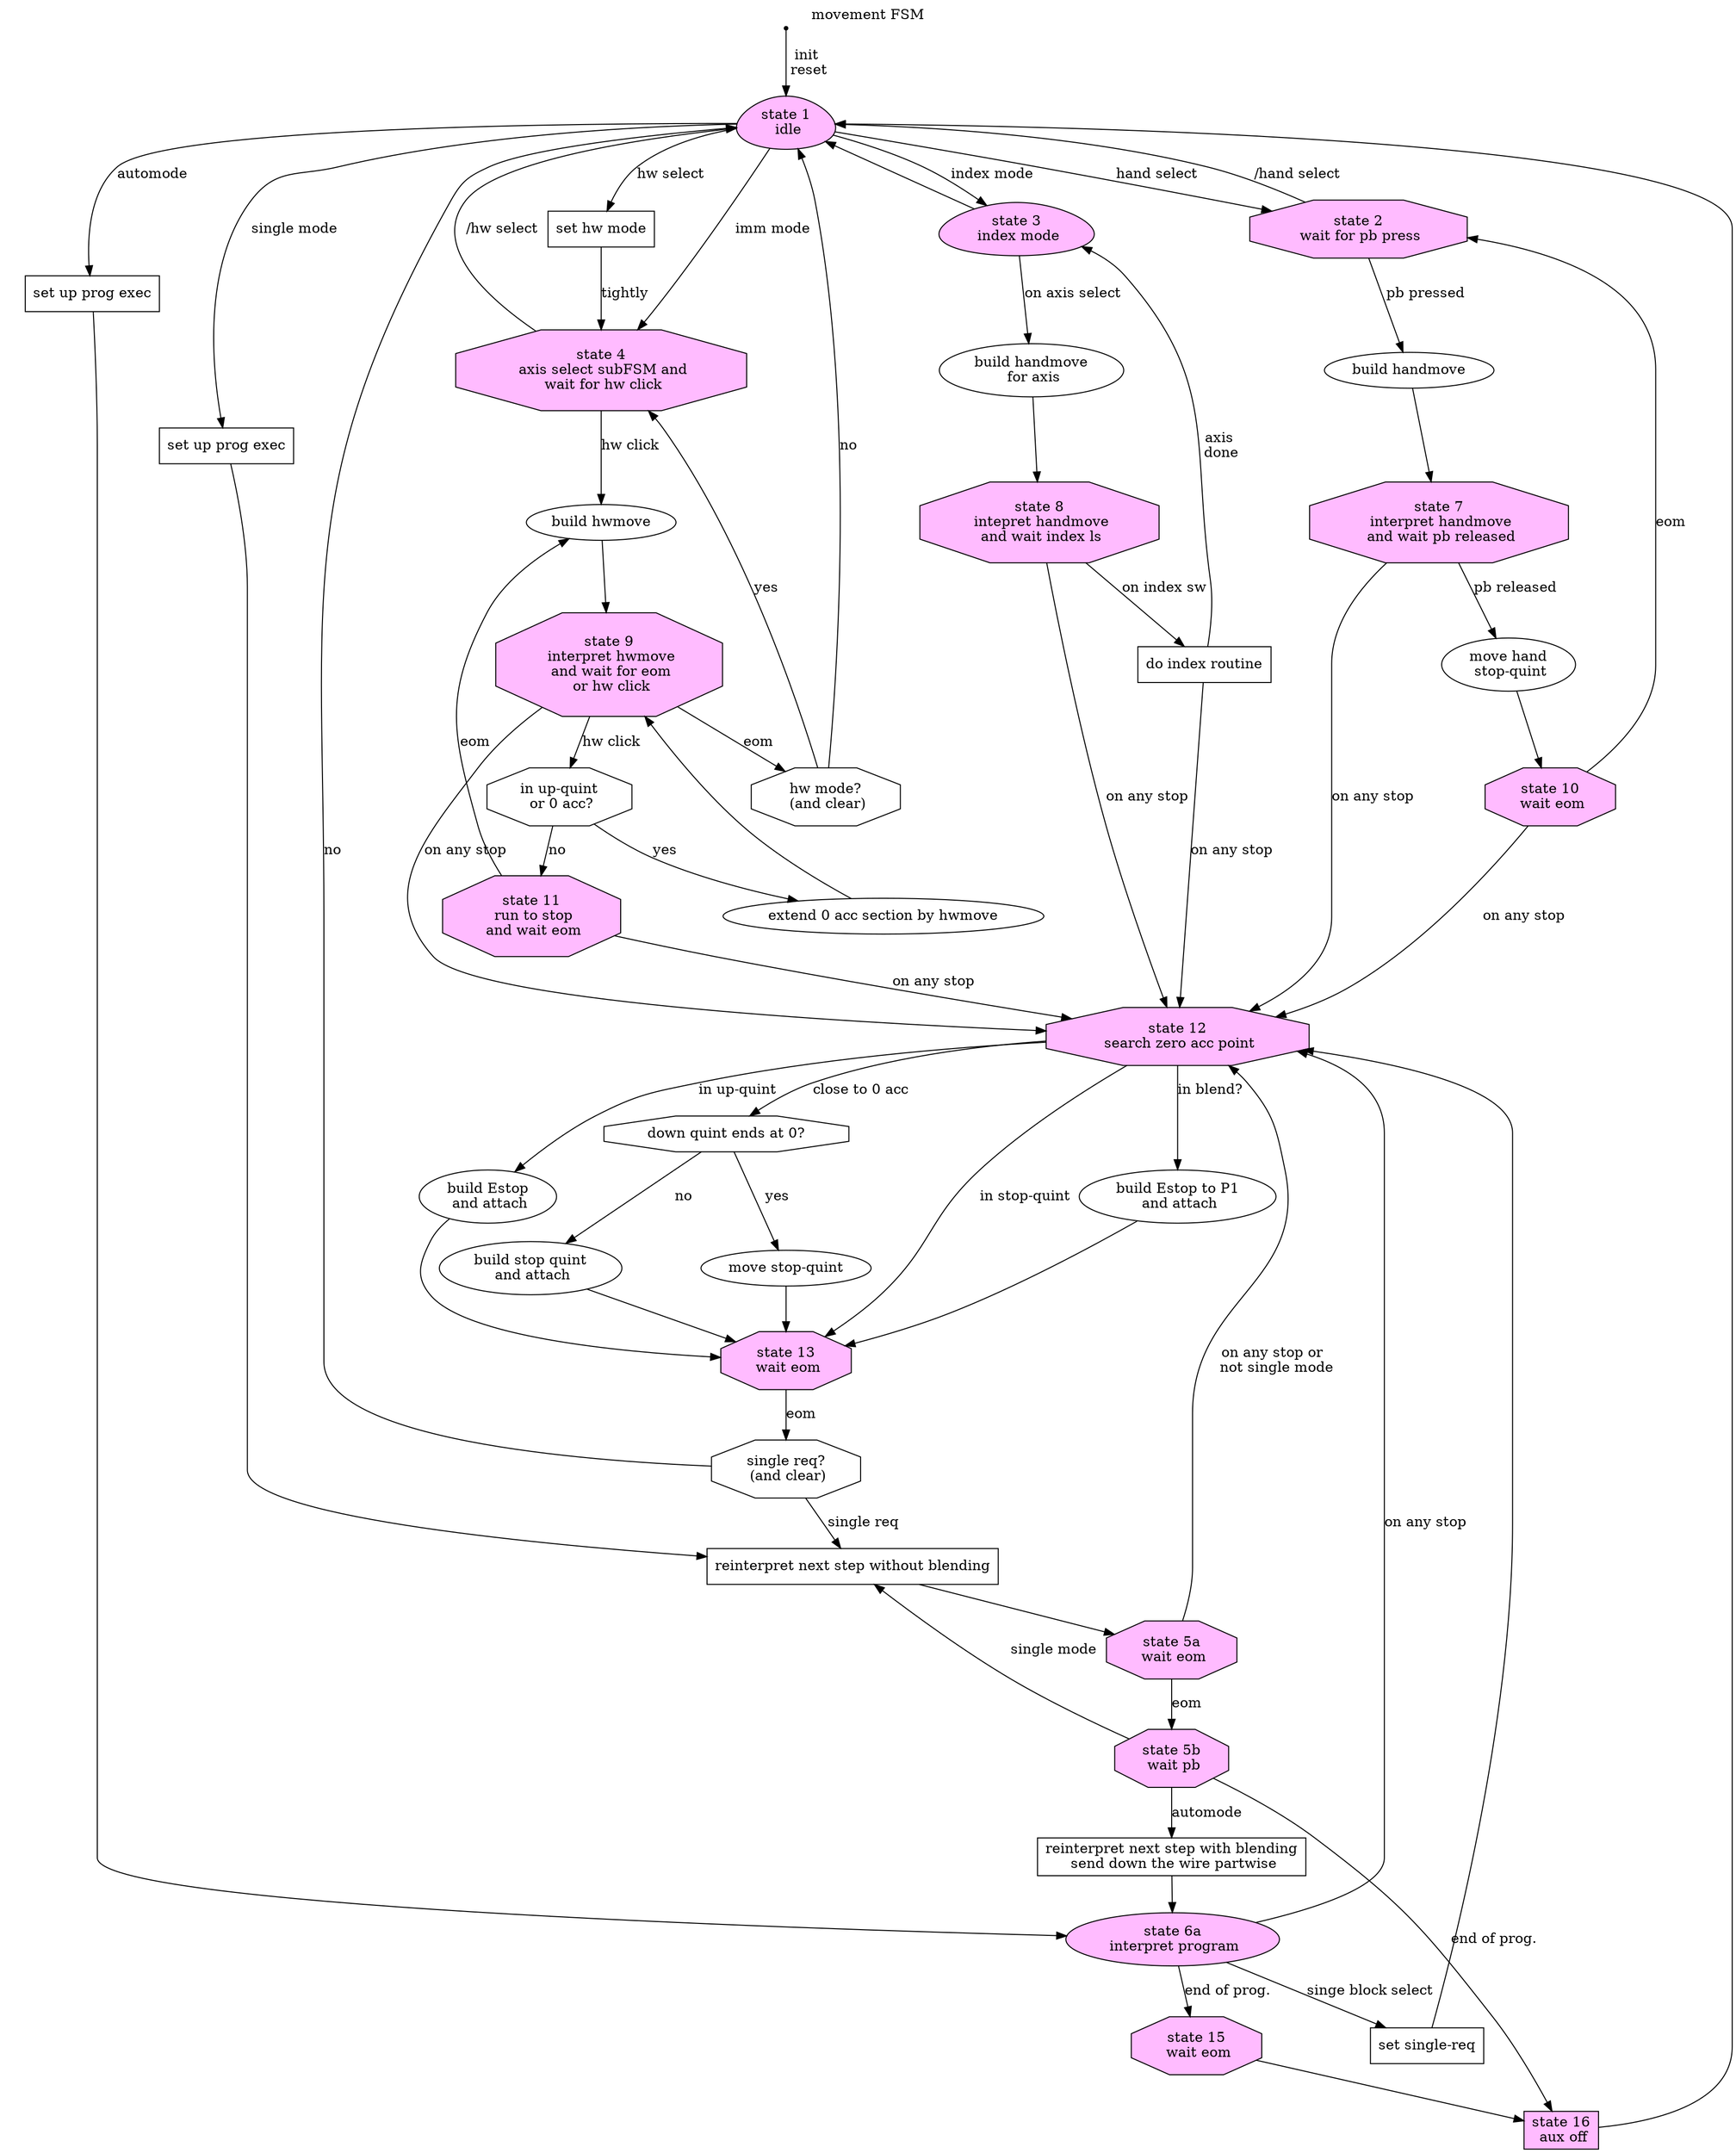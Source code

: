 digraph "g" {
	graph [
		fontsize = "14"
		fontname = "Times-Roman"
		fontcolor = "black"
		ratio = "1.3"
		labelloc = "t"
		label = "movement FSM"
	]
	node [
		fontsize = "14"
		fontname = "Times-Roman"
		fontcolor = "black"
		shape = "ellipse"
		style = "solid"
	]
	edge [
		fontsize = "14"
		fontname = "Times-Roman"
		fontcolor = "black"
		style = "solid"
	]
	"n0" [
		fontsize = "14"
		fontname = "Times-Roman"
		fontcolor = "black"
		label = "state 1\n idle"
		fillcolor = "plum1"
		shape = "egg"
		style = "filled"
	]
	"n1" [
		fontsize = "14"
		fontname = "Times-Roman"
		fontcolor = "black"
		label = "state 6a\n interpret program"
		fillcolor = "plum1"
		shape = "ellipse"
		style = "filled"
	]
	"n2" [
		fontsize = "14"
		fontname = "Times-Roman"
		fontcolor = "black"
		label = "state 12\n search zero acc point"
		fillcolor = "plum1"
		shape = "octagon"
		style = "filled"
	]
	"n3" [
		fontsize = "14"
		fontname = "Times-Roman"
		fontcolor = "black"
		label = "build stop quint\n and attach"
		shape = "ellipse"
		style = "solid"
	]
	"n4" [
		fontsize = "14"
		fontname = "Times-Roman"
		fontcolor = "black"
		label = "build Estop\n and attach"
		shape = "ellipse"
		style = "solid"
	]
	"n5" [
		fontsize = "14"
		fontname = "Times-Roman"
		fontcolor = "black"
		label = "build handmove"
		shape = "ellipse"
		style = "solid"
	]
	"n6" [
		fontsize = "14"
		fontname = "Times-Roman"
		fontcolor = "black"
		label = "state 7\n interpret handmove\n and wait pb released"
		fillcolor = "plum1"
		shape = "octagon"
		style = "filled"
	]
	"n7" [
		fontsize = "14"
		fontname = "Times-Roman"
		fontcolor = "black"
		label = "move hand\n stop-quint"
		shape = "ellipse"
		style = "solid"
	]
	"n8" [
		fontsize = "14"
		fontname = "Times-Roman"
		fontcolor = "black"
		label = "state 13\n wait eom"
		fillcolor = "plum1"
		shape = "octagon"
		style = "filled"
	]
	"n10" [
		fontsize = "14"
		fontname = "Times-Roman"
		fontcolor = "black"
		label = "build hwmove"
		shape = "ellipse"
		style = "solid"
	]
	"n11" [
		fontsize = "14"
		fontname = "Times-Roman"
		fontcolor = "black"
		label = "state 9\n interpret hwmove\n and wait for eom\n or hw click"
		fillcolor = "plum1"
		shape = "octagon"
		style = "filled"
	]
	"n12" [
		fontsize = "14"
		fontname = "Times-Roman"
		fontcolor = "black"
		label = "in up-quint\n or 0 acc?"
		shape = "octagon"
		style = "solid"
	]
	"n14" [
		fontsize = "14"
		fontname = "Times-Roman"
		fontcolor = "black"
		label = "extend 0 acc section by hwmove"
		shape = "ellipse"
		style = "solid"
	]
	"n15" [
		fontsize = "14"
		fontname = "Times-Roman"
		fontcolor = "black"
		label = "state 11\n run to stop\n and wait eom"
		fillcolor = "plum1"
		shape = "octagon"
		style = "filled"
	]
	"n18" [
		fontsize = "14"
		fontname = "Times-Roman"
		fontcolor = "black"
		label = "state 4\n axis select subFSM and\n wait for hw click"
		fillcolor = "plum1"
		pe = "octagon"
		shape = "octagon"
		style = "filled"
	]
	"n19" [
		fontsize = "14"
		fontname = "Times-Roman"
		fontcolor = "black"
		label = "state 2\n wait for pb press"
		fillcolor = "plum1"
		shape = "octagon"
		style = "filled"
	]
	"n17" [
		fontsize = "14"
		fontname = "Times-Roman"
		fontcolor = "black"
		label = "down quint ends at 0?"
		shape = "octagon"
		style = "solid"
	]
	"n20" [
		fontsize = "14"
		fontname = "Times-Roman"
		fontcolor = "black"
		label = "move stop-quint"
		shape = "ellipse"
		style = "solid"
	]
	"n21" [
		fontsize = "14"
		fontname = "Times-Roman"
		fontcolor = "black"
		label = "\N"
		shape = "point"
		style = "solid"
	]
	"n23" [
		fontsize = "14"
		fontname = "Times-Roman"
		fontcolor = "black"
		label = "set single-req"
		shape = "box"
		style = "solid"
	]
	"n24" [
		fontsize = "14"
		fontname = "Times-Roman"
		fontcolor = "black"
		label = "single req?\n (and clear)"
		shape = "octagon"
		style = "solid"
	]
	"n25" [
		fontsize = "14"
		fontname = "Times-Roman"
		fontcolor = "black"
		label = "reinterpret next step without blending"
		shape = "box"
		style = "solid"
	]
	"n26" [
		fontsize = "14"
		fontname = "Times-Roman"
		fontcolor = "black"
		label = "state 5a\n wait eom"
		fillcolor = "plum1"
		shape = "octagon"
		style = "filled"
	]
	"n27" [
		fontsize = "14"
		fontname = "Times-Roman"
		fontcolor = "black"
		label = "state 5b\n wait pb"
		fillcolor = "plum1"
		shape = "octagon"
		style = "filled"
	]
	"n28" [
		fontsize = "14"
		fontname = "Times-Roman"
		fontcolor = "black"
		label = "reinterpret next step with blending\n send down the wire partwise"
		shape = "box"
		style = "solid"
	]
	"n29" [
		fontsize = "14"
		fontname = "Times-Roman"
		fontcolor = "black"
		label = "set up prog exec"
		shape = "box"
		style = "solid"
	]
	"n30" [
		fontsize = "14"
		fontname = "Times-Roman"
		fontcolor = "black"
		label = "set up prog exec"
		shape = "box"
		style = "solid"
	]
	"n32" [
		fontsize = "14"
		fontname = "Times-Roman"
		fontcolor = "black"
		label = "state 16\n aux off"
		fillcolor = "plum1"
		shape = "box"
		style = "filled"
	]
	"n34" [
		fontsize = "14"
		fontname = "Times-Roman"
		fontcolor = "black"
		label = "state 15\n wait eom"
		fillcolor = "plum1"
		shape = "octagon"
		style = "filled"
	]
	"n43" [
		fontsize = "14"
		fontname = "Times-Roman"
		fontcolor = "black"
		label = "state 10\n wait eom"
		fillcolor = "plum1"
		shape = "octagon"
		style = "filled"
	]
	"n45" [
		fontsize = "14"
		fontname = "Times-Roman"
		fontcolor = "black"
		label = "state 3\n index mode"
		fillcolor = "plum1"
		shape = "egg"
		style = "filled"
	]
	"n31" [
		fontsize = "14"
		fontname = "Times-Roman"
		fontcolor = "black"
		label = "build handmove\n for axis"
		shape = "ellipse"
		style = "solid"
	]
	"n33" [
		fontsize = "14"
		fontname = "Times-Roman"
		fontcolor = "black"
		label = "state 8\n intepret handmove\n and wait index ls"
		fillcolor = "plum1"
		shape = "octagon"
		style = "filled"
	]
	"n35" [
		fontsize = "14"
		fontname = "Times-Roman"
		fontcolor = "black"
		label = "do index routine"
		shape = "box"
		style = "solid"
	]
	"n36" [
		fontsize = "14"
		fontname = "Times-Roman"
		fontcolor = "black"
		label = "set hw mode"
		shape = "box"
		style = "solid"
	]
	"n37" [
		fontsize = "14"
		fontname = "Times-Roman"
		fontcolor = "black"
		label = "hw mode?\n (and clear)"
		shape = "octagon"
		style = "solid"
	]
	"n38" [
		fontsize = "14"
		fontname = "Times-Roman"
		fontcolor = "black"
		label = "build Estop to P1\n and attach"
		shape = "ellipse"
		style = "solid"
	]
	"n1" -> "n2" [
		fontsize = "14"
		fontname = "Times-Roman"
		fontcolor = "black"
		label = "on any stop"
		style = "solid"
	]
	"n2" -> "n4" [
		fontsize = "14"
		fontname = "Times-Roman"
		fontcolor = "black"
		label = "in up-quint"
		bel = "in up quints"
		style = "solid"
	]
	"n5" -> "n6" [
		fontsize = "14"
		fontname = "Times-Roman"
		fontcolor = "black"
		style = "solid"
	]
	"n6" -> "n7" [
		fontsize = "14"
		fontname = "Times-Roman"
		fontcolor = "black"
		label = "pb released"
		style = "solid"
	]
	"n3" -> "n8" [
		fontsize = "14"
		fontname = "Times-Roman"
		fontcolor = "black"
		style = "solid"
	]
	"n10" -> "n11" [
		fontsize = "14"
		fontname = "Times-Roman"
		fontcolor = "black"
		style = "solid"
	]
	"n11" -> "n12" [
		fontsize = "14"
		fontname = "Times-Roman"
		fontcolor = "black"
		label = "hw click"
		style = "solid"
	]
	"n12" -> "n14" [
		fontsize = "14"
		fontname = "Times-Roman"
		fontcolor = "black"
		label = "yes"
		style = "solid"
	]
	"n12" -> "n15" [
		fontsize = "14"
		fontname = "Times-Roman"
		fontcolor = "black"
		label = "no"
		style = "solid"
	]
	"n14" -> "n11" [
		fontsize = "14"
		fontname = "Times-Roman"
		fontcolor = "black"
		style = "solid"
	]
	"n15" -> "n10" [
		fontsize = "14"
		fontname = "Times-Roman"
		fontcolor = "black"
		label = "eom"
		style = "solid"
	]
	"n18" -> "n10" [
		fontsize = "14"
		fontname = "Times-Roman"
		fontcolor = "black"
		label = "hw click"
		style = "solid"
	]
	"n18" -> "n0" [
		fontsize = "14"
		fontname = "Times-Roman"
		fontcolor = "black"
		label = "/hw select"
		style = "solid"
	]
	"n19" -> "n5" [
		fontsize = "14"
		fontname = "Times-Roman"
		fontcolor = "black"
		label = "pb pressed"
		style = "solid"
	]
	"n2" -> "n17" [
		fontsize = "14"
		fontname = "Times-Roman"
		fontcolor = "black"
		label = "close to 0 acc"
		style = "solid"
	]
	"n17" -> "n3" [
		fontsize = "14"
		fontname = "Times-Roman"
		fontcolor = "black"
		label = "no"
		style = "solid"
	]
	"n17" -> "n20" [
		fontsize = "14"
		fontname = "Times-Roman"
		fontcolor = "black"
		label = "yes"
		style = "solid"
	]
	"n20" -> "n8" [
		fontsize = "14"
		fontname = "Times-Roman"
		fontcolor = "black"
		style = "solid"
	]
	"n2" -> "n8" [
		fontsize = "14"
		fontname = "Times-Roman"
		fontcolor = "black"
		label = "in stop-quint"
		style = "solid"
	]
	"n4" -> "n8" [
		fontsize = "14"
		fontname = "Times-Roman"
		fontcolor = "black"
		style = "solid"
	]
	"n21" -> "n0" [
		fontsize = "14"
		fontname = "Times-Roman"
		fontcolor = "black"
		label = "init\n reset"
		style = "solid"
	]
	"n19" -> "n0" [
		fontsize = "14"
		fontname = "Times-Roman"
		fontcolor = "black"
		label = "/hand select"
		style = "solid"
	]
	"n6" -> "n2" [
		fontsize = "14"
		fontname = "Times-Roman"
		fontcolor = "black"
		label = "on any stop"
		style = "solid"
	]
	"n11" -> "n2" [
		fontsize = "14"
		fontname = "Times-Roman"
		fontcolor = "black"
		label = "on any stop"
		style = "solid"
	]
	"n1" -> "n23" [
		fontsize = "14"
		fontname = "Times-Roman"
		fontcolor = "black"
		label = "singe block select"
		style = "solid"
	]
	"n23" -> "n2" [
		fontsize = "14"
		fontname = "Times-Roman"
		fontcolor = "black"
		style = "solid"
	]
	"n8" -> "n24" [
		fontsize = "14"
		fontname = "Times-Roman"
		fontcolor = "black"
		label = "eom"
		style = "solid"
	]
	"n24" -> "n0" [
		fontsize = "14"
		fontname = "Times-Roman"
		fontcolor = "black"
		label = "no"
		style = "solid"
	]
	"n24" -> "n25" [
		fontsize = "14"
		fontname = "Times-Roman"
		fontcolor = "black"
		label = "single req"
		style = "solid"
	]
	"n25" -> "n26" [
		fontsize = "14"
		fontname = "Times-Roman"
		fontcolor = "black"
		style = "solid"
	]
	"n26" -> "n2" [
		fontsize = "14"
		fontname = "Times-Roman"
		fontcolor = "black"
		label = "on any stop or \n not single mode"
		style = "solid"
	]
	"n26" -> "n27" [
		fontsize = "14"
		fontname = "Times-Roman"
		fontcolor = "black"
		label = "eom"
		style = "solid"
	]
	"n27" -> "n25" [
		fontsize = "14"
		fontname = "Times-Roman"
		fontcolor = "black"
		label = "single mode"
		style = "solid"
	]
	"n27" -> "n28" [
		fontsize = "14"
		fontname = "Times-Roman"
		fontcolor = "black"
		label = "automode"
		style = "solid"
	]
	"n28" -> "n1" [
		fontsize = "14"
		fontname = "Times-Roman"
		fontcolor = "black"
		style = "solid"
	]
	"n29" -> "n25" [
		fontsize = "14"
		fontname = "Times-Roman"
		fontcolor = "black"
		style = "solid"
	]
	"n0" -> "n29" [
		fontsize = "14"
		fontname = "Times-Roman"
		fontcolor = "black"
		label = "single mode"
		style = "solid"
	]
	"n0" -> "n30" [
		fontsize = "14"
		fontname = "Times-Roman"
		fontcolor = "black"
		label = "automode"
		style = "solid"
	]
	"n30" -> "n1" [
		fontsize = "14"
		fontname = "Times-Roman"
		fontcolor = "black"
		style = "solid"
	]
	"n32" -> "n0" [
		fontsize = "14"
		fontname = "Times-Roman"
		fontcolor = "black"
		style = "solid"
	]
	"n27" -> "n32" [
		fontsize = "14"
		fontname = "Times-Roman"
		fontcolor = "black"
		label = "end of prog."
		style = "solid"
	]
	"n1" -> "n34" [
		fontsize = "14"
		fontname = "Times-Roman"
		fontcolor = "black"
		label = "end of prog."
		style = "solid"
	]
	"n34" -> "n32" [
		fontsize = "14"
		fontname = "Times-Roman"
		fontcolor = "black"
		style = "solid"
	]
	"n7" -> "n43" [
		fontsize = "14"
		fontname = "Times-Roman"
		fontcolor = "black"
		style = "solid"
	]
	"n43" -> "n2" [
		fontsize = "14"
		fontname = "Times-Roman"
		fontcolor = "black"
		label = "on any stop"
		style = "solid"
	]
	"n43" -> "n19" [
		fontsize = "14"
		fontname = "Times-Roman"
		fontcolor = "black"
		label = "eom"
		style = "solid"
	]
	"n15" -> "n2" [
		fontsize = "14"
		fontname = "Times-Roman"
		fontcolor = "black"
		label = "on any stop"
		style = "solid"
	]
	"n0" -> "n19" [
		fontsize = "14"
		fontname = "Times-Roman"
		fontcolor = "black"
		label = "hand select"
		style = "solid"
	]
	"n0" -> "n45" [
		fontsize = "14"
		fontname = "Times-Roman"
		fontcolor = "black"
		label = "index mode"
		style = "solid"
	]
	"n45" -> "n31" [
		fontsize = "14"
		fontname = "Times-Roman"
		fontcolor = "black"
		label = "on axis select"
		style = "solid"
	]
	"n31" -> "n33" [
		fontsize = "14"
		fontname = "Times-Roman"
		fontcolor = "black"
		style = "solid"
	]
	"n33" -> "n2" [
		fontsize = "14"
		fontname = "Times-Roman"
		fontcolor = "black"
		label = "on any stop"
		style = "solid"
	]
	"n33" -> "n35" [
		fontsize = "14"
		fontname = "Times-Roman"
		fontcolor = "black"
		label = "on index sw"
		style = "solid"
	]
	"n35" -> "n45" [
		fontsize = "14"
		fontname = "Times-Roman"
		fontcolor = "black"
		label = "axis\n done"
		style = "solid"
	]
	"n35" -> "n2" [
		fontsize = "14"
		fontname = "Times-Roman"
		fontcolor = "black"
		label = "on any stop"
		style = "solid"
	]
	"n45" -> "n0" [
		fontsize = "14"
		fontname = "Times-Roman"
		fontcolor = "black"
		style = "solid"
	]
	"n36" -> "n18" [
		fontsize = "14"
		fontname = "Times-Roman"
		fontcolor = "black"
		label = "tightly"
		style = "solid"
	]
	"n0" -> "n36" [
		fontsize = "14"
		fontname = "Times-Roman"
		fontcolor = "black"
		label = "hw select"
		style = "solid"
	]
	"n37" -> "n18" [
		fontsize = "14"
		fontname = "Times-Roman"
		fontcolor = "black"
		label = "yes"
		style = "solid"
	]
	"n11" -> "n37" [
		fontsize = "14"
		fontname = "Times-Roman"
		fontcolor = "black"
		label = "eom"
		style = "solid"
	]
	"n37" -> "n0" [
		fontsize = "14"
		fontname = "Times-Roman"
		fontcolor = "black"
		label = "no"
		style = "solid"
	]
	"n0" -> "n18" [
		fontsize = "14"
		fontname = "Times-Roman"
		fontcolor = "black"
		label = "imm mode"
		style = "solid"
	]
	"n38" -> "n8" [
		fontsize = "14"
		fontname = "Times-Roman"
		fontcolor = "black"
		style = "solid"
	]
	"n2" -> "n38" [
		fontsize = "14"
		fontname = "Times-Roman"
		fontcolor = "black"
		label = "in blend?"
		style = "solid"
	]
}
